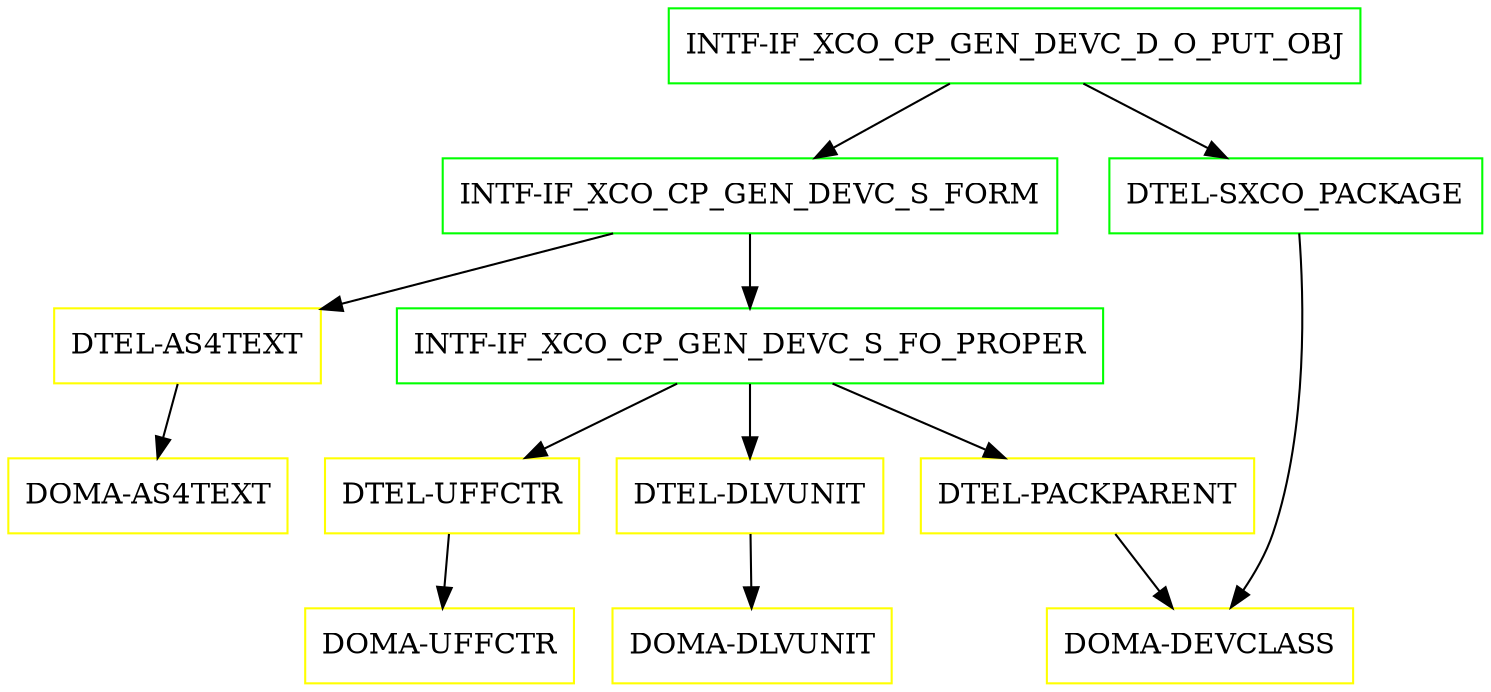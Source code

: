 digraph G {
  "INTF-IF_XCO_CP_GEN_DEVC_D_O_PUT_OBJ" [shape=box,color=green];
  "INTF-IF_XCO_CP_GEN_DEVC_S_FORM" [shape=box,color=green,URL="./INTF_IF_XCO_CP_GEN_DEVC_S_FORM.html"];
  "INTF-IF_XCO_CP_GEN_DEVC_S_FO_PROPER" [shape=box,color=green,URL="./INTF_IF_XCO_CP_GEN_DEVC_S_FO_PROPER.html"];
  "DTEL-DLVUNIT" [shape=box,color=yellow,URL="./DTEL_DLVUNIT.html"];
  "DOMA-DLVUNIT" [shape=box,color=yellow,URL="./DOMA_DLVUNIT.html"];
  "DTEL-PACKPARENT" [shape=box,color=yellow,URL="./DTEL_PACKPARENT.html"];
  "DOMA-DEVCLASS" [shape=box,color=yellow,URL="./DOMA_DEVCLASS.html"];
  "DTEL-UFFCTR" [shape=box,color=yellow,URL="./DTEL_UFFCTR.html"];
  "DOMA-UFFCTR" [shape=box,color=yellow,URL="./DOMA_UFFCTR.html"];
  "DTEL-AS4TEXT" [shape=box,color=yellow,URL="./DTEL_AS4TEXT.html"];
  "DOMA-AS4TEXT" [shape=box,color=yellow,URL="./DOMA_AS4TEXT.html"];
  "DTEL-SXCO_PACKAGE" [shape=box,color=green,URL="./DTEL_SXCO_PACKAGE.html"];
  "INTF-IF_XCO_CP_GEN_DEVC_D_O_PUT_OBJ" -> "DTEL-SXCO_PACKAGE";
  "INTF-IF_XCO_CP_GEN_DEVC_D_O_PUT_OBJ" -> "INTF-IF_XCO_CP_GEN_DEVC_S_FORM";
  "INTF-IF_XCO_CP_GEN_DEVC_S_FORM" -> "DTEL-AS4TEXT";
  "INTF-IF_XCO_CP_GEN_DEVC_S_FORM" -> "INTF-IF_XCO_CP_GEN_DEVC_S_FO_PROPER";
  "INTF-IF_XCO_CP_GEN_DEVC_S_FO_PROPER" -> "DTEL-UFFCTR";
  "INTF-IF_XCO_CP_GEN_DEVC_S_FO_PROPER" -> "DTEL-PACKPARENT";
  "INTF-IF_XCO_CP_GEN_DEVC_S_FO_PROPER" -> "DTEL-DLVUNIT";
  "DTEL-DLVUNIT" -> "DOMA-DLVUNIT";
  "DTEL-PACKPARENT" -> "DOMA-DEVCLASS";
  "DTEL-UFFCTR" -> "DOMA-UFFCTR";
  "DTEL-AS4TEXT" -> "DOMA-AS4TEXT";
  "DTEL-SXCO_PACKAGE" -> "DOMA-DEVCLASS";
}
